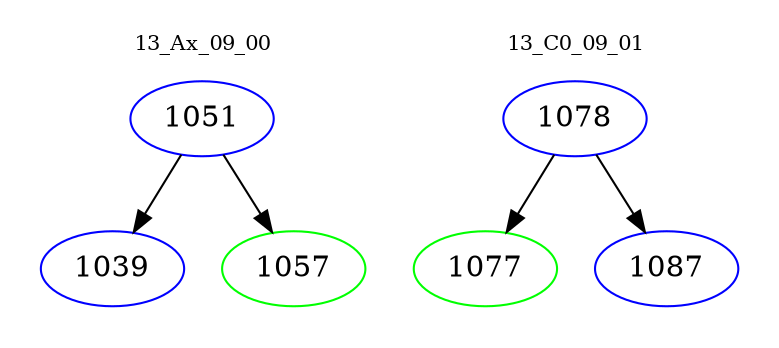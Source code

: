 digraph{
subgraph cluster_0 {
color = white
label = "13_Ax_09_00";
fontsize=10;
T0_1051 [label="1051", color="blue"]
T0_1051 -> T0_1039 [color="black"]
T0_1039 [label="1039", color="blue"]
T0_1051 -> T0_1057 [color="black"]
T0_1057 [label="1057", color="green"]
}
subgraph cluster_1 {
color = white
label = "13_C0_09_01";
fontsize=10;
T1_1078 [label="1078", color="blue"]
T1_1078 -> T1_1077 [color="black"]
T1_1077 [label="1077", color="green"]
T1_1078 -> T1_1087 [color="black"]
T1_1087 [label="1087", color="blue"]
}
}

